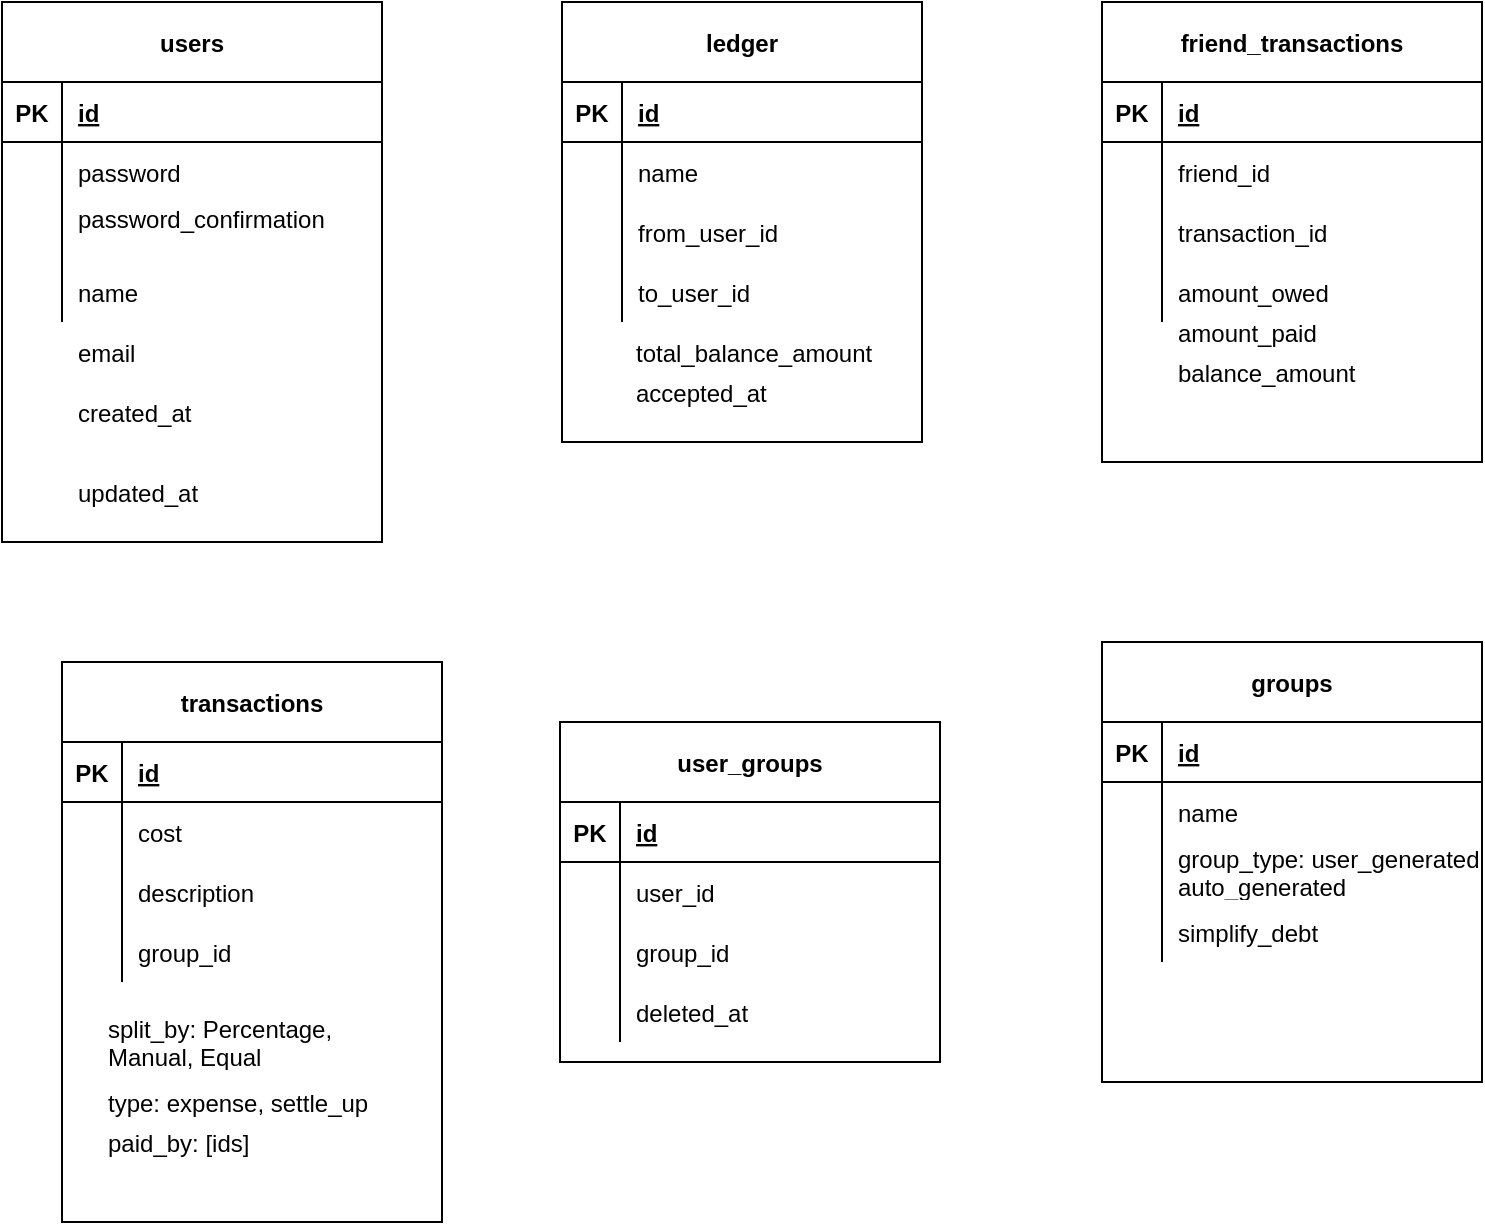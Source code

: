<mxfile version="20.2.5" type="device"><diagram id="3x1gWpdyFyQkWlp0RFX0" name="Page-1"><mxGraphModel dx="1298" dy="740" grid="1" gridSize="10" guides="1" tooltips="1" connect="1" arrows="1" fold="1" page="1" pageScale="1" pageWidth="827" pageHeight="1169" math="0" shadow="0"><root><mxCell id="0"/><mxCell id="1" parent="0"/><mxCell id="gZZr0Uii9NtiXwmVWT8J-31" value="users" style="shape=table;startSize=40;container=1;collapsible=1;childLayout=tableLayout;fixedRows=1;rowLines=0;fontStyle=1;align=center;resizeLast=1;" parent="1" vertex="1"><mxGeometry x="40" y="40" width="190" height="270" as="geometry"/></mxCell><mxCell id="gZZr0Uii9NtiXwmVWT8J-32" value="" style="shape=partialRectangle;collapsible=0;dropTarget=0;pointerEvents=0;fillColor=none;top=0;left=0;bottom=1;right=0;points=[[0,0.5],[1,0.5]];portConstraint=eastwest;" parent="gZZr0Uii9NtiXwmVWT8J-31" vertex="1"><mxGeometry y="40" width="190" height="30" as="geometry"/></mxCell><mxCell id="gZZr0Uii9NtiXwmVWT8J-33" value="PK" style="shape=partialRectangle;connectable=0;fillColor=none;top=0;left=0;bottom=0;right=0;fontStyle=1;overflow=hidden;" parent="gZZr0Uii9NtiXwmVWT8J-32" vertex="1"><mxGeometry width="30" height="30" as="geometry"/></mxCell><mxCell id="gZZr0Uii9NtiXwmVWT8J-34" value="id" style="shape=partialRectangle;connectable=0;fillColor=none;top=0;left=0;bottom=0;right=0;align=left;spacingLeft=6;fontStyle=5;overflow=hidden;" parent="gZZr0Uii9NtiXwmVWT8J-32" vertex="1"><mxGeometry x="30" width="160" height="30" as="geometry"/></mxCell><mxCell id="gZZr0Uii9NtiXwmVWT8J-35" value="" style="shape=partialRectangle;collapsible=0;dropTarget=0;pointerEvents=0;fillColor=none;top=0;left=0;bottom=0;right=0;points=[[0,0.5],[1,0.5]];portConstraint=eastwest;" parent="gZZr0Uii9NtiXwmVWT8J-31" vertex="1"><mxGeometry y="70" width="190" height="30" as="geometry"/></mxCell><mxCell id="gZZr0Uii9NtiXwmVWT8J-36" value="" style="shape=partialRectangle;connectable=0;fillColor=none;top=0;left=0;bottom=0;right=0;editable=1;overflow=hidden;" parent="gZZr0Uii9NtiXwmVWT8J-35" vertex="1"><mxGeometry width="30" height="30" as="geometry"/></mxCell><mxCell id="gZZr0Uii9NtiXwmVWT8J-37" value="password" style="shape=partialRectangle;connectable=0;fillColor=none;top=0;left=0;bottom=0;right=0;align=left;spacingLeft=6;overflow=hidden;" parent="gZZr0Uii9NtiXwmVWT8J-35" vertex="1"><mxGeometry x="30" width="160" height="30" as="geometry"/></mxCell><mxCell id="gZZr0Uii9NtiXwmVWT8J-38" value="" style="shape=partialRectangle;collapsible=0;dropTarget=0;pointerEvents=0;fillColor=none;top=0;left=0;bottom=0;right=0;points=[[0,0.5],[1,0.5]];portConstraint=eastwest;" parent="gZZr0Uii9NtiXwmVWT8J-31" vertex="1"><mxGeometry y="100" width="190" height="30" as="geometry"/></mxCell><mxCell id="gZZr0Uii9NtiXwmVWT8J-39" value="" style="shape=partialRectangle;connectable=0;fillColor=none;top=0;left=0;bottom=0;right=0;editable=1;overflow=hidden;" parent="gZZr0Uii9NtiXwmVWT8J-38" vertex="1"><mxGeometry width="30" height="30" as="geometry"/></mxCell><mxCell id="gZZr0Uii9NtiXwmVWT8J-40" value="password_confirmation&#10;" style="shape=partialRectangle;connectable=0;fillColor=none;top=0;left=0;bottom=0;right=0;align=left;spacingLeft=6;overflow=hidden;" parent="gZZr0Uii9NtiXwmVWT8J-38" vertex="1"><mxGeometry x="30" width="160" height="30" as="geometry"/></mxCell><mxCell id="gZZr0Uii9NtiXwmVWT8J-41" value="" style="shape=partialRectangle;collapsible=0;dropTarget=0;pointerEvents=0;fillColor=none;top=0;left=0;bottom=0;right=0;points=[[0,0.5],[1,0.5]];portConstraint=eastwest;" parent="gZZr0Uii9NtiXwmVWT8J-31" vertex="1"><mxGeometry y="130" width="190" height="30" as="geometry"/></mxCell><mxCell id="gZZr0Uii9NtiXwmVWT8J-42" value="" style="shape=partialRectangle;connectable=0;fillColor=none;top=0;left=0;bottom=0;right=0;editable=1;overflow=hidden;" parent="gZZr0Uii9NtiXwmVWT8J-41" vertex="1"><mxGeometry width="30" height="30" as="geometry"/></mxCell><mxCell id="gZZr0Uii9NtiXwmVWT8J-43" value="name" style="shape=partialRectangle;connectable=0;fillColor=none;top=0;left=0;bottom=0;right=0;align=left;spacingLeft=6;overflow=hidden;" parent="gZZr0Uii9NtiXwmVWT8J-41" vertex="1"><mxGeometry x="30" width="160" height="30" as="geometry"/></mxCell><mxCell id="gZZr0Uii9NtiXwmVWT8J-44" value="email" style="shape=partialRectangle;connectable=0;fillColor=none;top=0;left=0;bottom=0;right=0;align=left;spacingLeft=6;overflow=hidden;" parent="1" vertex="1"><mxGeometry x="70" y="200" width="160" height="30" as="geometry"/></mxCell><mxCell id="gZZr0Uii9NtiXwmVWT8J-45" value="created_at" style="shape=partialRectangle;connectable=0;fillColor=none;top=0;left=0;bottom=0;right=0;align=left;spacingLeft=6;overflow=hidden;" parent="1" vertex="1"><mxGeometry x="70" y="230" width="160" height="30" as="geometry"/></mxCell><mxCell id="gZZr0Uii9NtiXwmVWT8J-46" value="updated_at" style="shape=partialRectangle;connectable=0;fillColor=none;top=0;left=0;bottom=0;right=0;align=left;spacingLeft=6;overflow=hidden;" parent="1" vertex="1"><mxGeometry x="70" y="270" width="160" height="30" as="geometry"/></mxCell><mxCell id="gZZr0Uii9NtiXwmVWT8J-47" value="ledger" style="shape=table;startSize=40;container=1;collapsible=1;childLayout=tableLayout;fixedRows=1;rowLines=0;fontStyle=1;align=center;resizeLast=1;" parent="1" vertex="1"><mxGeometry x="320" y="40" width="180" height="220" as="geometry"/></mxCell><mxCell id="gZZr0Uii9NtiXwmVWT8J-48" value="" style="shape=partialRectangle;collapsible=0;dropTarget=0;pointerEvents=0;fillColor=none;top=0;left=0;bottom=1;right=0;points=[[0,0.5],[1,0.5]];portConstraint=eastwest;" parent="gZZr0Uii9NtiXwmVWT8J-47" vertex="1"><mxGeometry y="40" width="180" height="30" as="geometry"/></mxCell><mxCell id="gZZr0Uii9NtiXwmVWT8J-49" value="PK" style="shape=partialRectangle;connectable=0;fillColor=none;top=0;left=0;bottom=0;right=0;fontStyle=1;overflow=hidden;" parent="gZZr0Uii9NtiXwmVWT8J-48" vertex="1"><mxGeometry width="30" height="30" as="geometry"><mxRectangle width="30" height="30" as="alternateBounds"/></mxGeometry></mxCell><mxCell id="gZZr0Uii9NtiXwmVWT8J-50" value="id" style="shape=partialRectangle;connectable=0;fillColor=none;top=0;left=0;bottom=0;right=0;align=left;spacingLeft=6;fontStyle=5;overflow=hidden;" parent="gZZr0Uii9NtiXwmVWT8J-48" vertex="1"><mxGeometry x="30" width="150" height="30" as="geometry"><mxRectangle width="150" height="30" as="alternateBounds"/></mxGeometry></mxCell><mxCell id="gZZr0Uii9NtiXwmVWT8J-51" value="" style="shape=partialRectangle;collapsible=0;dropTarget=0;pointerEvents=0;fillColor=none;top=0;left=0;bottom=0;right=0;points=[[0,0.5],[1,0.5]];portConstraint=eastwest;" parent="gZZr0Uii9NtiXwmVWT8J-47" vertex="1"><mxGeometry y="70" width="180" height="30" as="geometry"/></mxCell><mxCell id="gZZr0Uii9NtiXwmVWT8J-52" value="" style="shape=partialRectangle;connectable=0;fillColor=none;top=0;left=0;bottom=0;right=0;editable=1;overflow=hidden;" parent="gZZr0Uii9NtiXwmVWT8J-51" vertex="1"><mxGeometry width="30" height="30" as="geometry"><mxRectangle width="30" height="30" as="alternateBounds"/></mxGeometry></mxCell><mxCell id="gZZr0Uii9NtiXwmVWT8J-53" value="name" style="shape=partialRectangle;connectable=0;fillColor=none;top=0;left=0;bottom=0;right=0;align=left;spacingLeft=6;overflow=hidden;" parent="gZZr0Uii9NtiXwmVWT8J-51" vertex="1"><mxGeometry x="30" width="150" height="30" as="geometry"><mxRectangle width="150" height="30" as="alternateBounds"/></mxGeometry></mxCell><mxCell id="gZZr0Uii9NtiXwmVWT8J-54" value="" style="shape=partialRectangle;collapsible=0;dropTarget=0;pointerEvents=0;fillColor=none;top=0;left=0;bottom=0;right=0;points=[[0,0.5],[1,0.5]];portConstraint=eastwest;" parent="gZZr0Uii9NtiXwmVWT8J-47" vertex="1"><mxGeometry y="100" width="180" height="30" as="geometry"/></mxCell><mxCell id="gZZr0Uii9NtiXwmVWT8J-55" value="" style="shape=partialRectangle;connectable=0;fillColor=none;top=0;left=0;bottom=0;right=0;editable=1;overflow=hidden;" parent="gZZr0Uii9NtiXwmVWT8J-54" vertex="1"><mxGeometry width="30" height="30" as="geometry"><mxRectangle width="30" height="30" as="alternateBounds"/></mxGeometry></mxCell><mxCell id="gZZr0Uii9NtiXwmVWT8J-56" value="from_user_id" style="shape=partialRectangle;connectable=0;fillColor=none;top=0;left=0;bottom=0;right=0;align=left;spacingLeft=6;overflow=hidden;" parent="gZZr0Uii9NtiXwmVWT8J-54" vertex="1"><mxGeometry x="30" width="150" height="30" as="geometry"><mxRectangle width="150" height="30" as="alternateBounds"/></mxGeometry></mxCell><mxCell id="gZZr0Uii9NtiXwmVWT8J-57" value="" style="shape=partialRectangle;collapsible=0;dropTarget=0;pointerEvents=0;fillColor=none;top=0;left=0;bottom=0;right=0;points=[[0,0.5],[1,0.5]];portConstraint=eastwest;" parent="gZZr0Uii9NtiXwmVWT8J-47" vertex="1"><mxGeometry y="130" width="180" height="30" as="geometry"/></mxCell><mxCell id="gZZr0Uii9NtiXwmVWT8J-58" value="" style="shape=partialRectangle;connectable=0;fillColor=none;top=0;left=0;bottom=0;right=0;editable=1;overflow=hidden;" parent="gZZr0Uii9NtiXwmVWT8J-57" vertex="1"><mxGeometry width="30" height="30" as="geometry"><mxRectangle width="30" height="30" as="alternateBounds"/></mxGeometry></mxCell><mxCell id="gZZr0Uii9NtiXwmVWT8J-59" value="to_user_id" style="shape=partialRectangle;connectable=0;fillColor=none;top=0;left=0;bottom=0;right=0;align=left;spacingLeft=6;overflow=hidden;" parent="gZZr0Uii9NtiXwmVWT8J-57" vertex="1"><mxGeometry x="30" width="150" height="30" as="geometry"><mxRectangle width="150" height="30" as="alternateBounds"/></mxGeometry></mxCell><mxCell id="gZZr0Uii9NtiXwmVWT8J-60" value="total_balance_amount" style="shape=partialRectangle;connectable=0;fillColor=none;top=0;left=0;bottom=0;right=0;align=left;spacingLeft=6;overflow=hidden;" parent="1" vertex="1"><mxGeometry x="349" y="200" width="160" height="30" as="geometry"/></mxCell><mxCell id="gZZr0Uii9NtiXwmVWT8J-61" value="transactions" style="shape=table;startSize=40;container=1;collapsible=1;childLayout=tableLayout;fixedRows=1;rowLines=0;fontStyle=1;align=center;resizeLast=1;" parent="1" vertex="1"><mxGeometry x="70" y="370" width="190" height="280" as="geometry"/></mxCell><mxCell id="gZZr0Uii9NtiXwmVWT8J-62" value="" style="shape=partialRectangle;collapsible=0;dropTarget=0;pointerEvents=0;fillColor=none;top=0;left=0;bottom=1;right=0;points=[[0,0.5],[1,0.5]];portConstraint=eastwest;" parent="gZZr0Uii9NtiXwmVWT8J-61" vertex="1"><mxGeometry y="40" width="190" height="30" as="geometry"/></mxCell><mxCell id="gZZr0Uii9NtiXwmVWT8J-63" value="PK" style="shape=partialRectangle;connectable=0;fillColor=none;top=0;left=0;bottom=0;right=0;fontStyle=1;overflow=hidden;" parent="gZZr0Uii9NtiXwmVWT8J-62" vertex="1"><mxGeometry width="30" height="30" as="geometry"/></mxCell><mxCell id="gZZr0Uii9NtiXwmVWT8J-64" value="id" style="shape=partialRectangle;connectable=0;fillColor=none;top=0;left=0;bottom=0;right=0;align=left;spacingLeft=6;fontStyle=5;overflow=hidden;" parent="gZZr0Uii9NtiXwmVWT8J-62" vertex="1"><mxGeometry x="30" width="160" height="30" as="geometry"/></mxCell><mxCell id="gZZr0Uii9NtiXwmVWT8J-65" value="" style="shape=partialRectangle;collapsible=0;dropTarget=0;pointerEvents=0;fillColor=none;top=0;left=0;bottom=0;right=0;points=[[0,0.5],[1,0.5]];portConstraint=eastwest;" parent="gZZr0Uii9NtiXwmVWT8J-61" vertex="1"><mxGeometry y="70" width="190" height="30" as="geometry"/></mxCell><mxCell id="gZZr0Uii9NtiXwmVWT8J-66" value="" style="shape=partialRectangle;connectable=0;fillColor=none;top=0;left=0;bottom=0;right=0;editable=1;overflow=hidden;" parent="gZZr0Uii9NtiXwmVWT8J-65" vertex="1"><mxGeometry width="30" height="30" as="geometry"/></mxCell><mxCell id="gZZr0Uii9NtiXwmVWT8J-67" value="cost" style="shape=partialRectangle;connectable=0;fillColor=none;top=0;left=0;bottom=0;right=0;align=left;spacingLeft=6;overflow=hidden;" parent="gZZr0Uii9NtiXwmVWT8J-65" vertex="1"><mxGeometry x="30" width="160" height="30" as="geometry"/></mxCell><mxCell id="gZZr0Uii9NtiXwmVWT8J-68" value="" style="shape=partialRectangle;collapsible=0;dropTarget=0;pointerEvents=0;fillColor=none;top=0;left=0;bottom=0;right=0;points=[[0,0.5],[1,0.5]];portConstraint=eastwest;" parent="gZZr0Uii9NtiXwmVWT8J-61" vertex="1"><mxGeometry y="100" width="190" height="30" as="geometry"/></mxCell><mxCell id="gZZr0Uii9NtiXwmVWT8J-69" value="" style="shape=partialRectangle;connectable=0;fillColor=none;top=0;left=0;bottom=0;right=0;editable=1;overflow=hidden;" parent="gZZr0Uii9NtiXwmVWT8J-68" vertex="1"><mxGeometry width="30" height="30" as="geometry"/></mxCell><mxCell id="gZZr0Uii9NtiXwmVWT8J-70" value="description" style="shape=partialRectangle;connectable=0;fillColor=none;top=0;left=0;bottom=0;right=0;align=left;spacingLeft=6;overflow=hidden;" parent="gZZr0Uii9NtiXwmVWT8J-68" vertex="1"><mxGeometry x="30" width="160" height="30" as="geometry"/></mxCell><mxCell id="gZZr0Uii9NtiXwmVWT8J-71" value="" style="shape=partialRectangle;collapsible=0;dropTarget=0;pointerEvents=0;fillColor=none;top=0;left=0;bottom=0;right=0;points=[[0,0.5],[1,0.5]];portConstraint=eastwest;" parent="gZZr0Uii9NtiXwmVWT8J-61" vertex="1"><mxGeometry y="130" width="190" height="30" as="geometry"/></mxCell><mxCell id="gZZr0Uii9NtiXwmVWT8J-72" value="" style="shape=partialRectangle;connectable=0;fillColor=none;top=0;left=0;bottom=0;right=0;editable=1;overflow=hidden;" parent="gZZr0Uii9NtiXwmVWT8J-71" vertex="1"><mxGeometry width="30" height="30" as="geometry"/></mxCell><mxCell id="gZZr0Uii9NtiXwmVWT8J-73" value="group_id" style="shape=partialRectangle;connectable=0;fillColor=none;top=0;left=0;bottom=0;right=0;align=left;spacingLeft=6;overflow=hidden;" parent="gZZr0Uii9NtiXwmVWT8J-71" vertex="1"><mxGeometry x="30" width="160" height="30" as="geometry"/></mxCell><mxCell id="gZZr0Uii9NtiXwmVWT8J-75" value="split_by: Percentage, &#10;Manual, Equal" style="shape=partialRectangle;connectable=0;fillColor=none;top=0;left=0;bottom=0;right=0;align=left;spacingLeft=6;overflow=hidden;" parent="1" vertex="1"><mxGeometry x="85" y="545" width="160" height="30" as="geometry"/></mxCell><mxCell id="gZZr0Uii9NtiXwmVWT8J-76" value="groups" style="shape=table;startSize=40;container=1;collapsible=1;childLayout=tableLayout;fixedRows=1;rowLines=0;fontStyle=1;align=center;resizeLast=1;" parent="1" vertex="1"><mxGeometry x="590" y="360" width="190" height="220" as="geometry"/></mxCell><mxCell id="gZZr0Uii9NtiXwmVWT8J-77" value="" style="shape=partialRectangle;collapsible=0;dropTarget=0;pointerEvents=0;fillColor=none;top=0;left=0;bottom=1;right=0;points=[[0,0.5],[1,0.5]];portConstraint=eastwest;" parent="gZZr0Uii9NtiXwmVWT8J-76" vertex="1"><mxGeometry y="40" width="190" height="30" as="geometry"/></mxCell><mxCell id="gZZr0Uii9NtiXwmVWT8J-78" value="PK" style="shape=partialRectangle;connectable=0;fillColor=none;top=0;left=0;bottom=0;right=0;fontStyle=1;overflow=hidden;" parent="gZZr0Uii9NtiXwmVWT8J-77" vertex="1"><mxGeometry width="30" height="30" as="geometry"/></mxCell><mxCell id="gZZr0Uii9NtiXwmVWT8J-79" value="id" style="shape=partialRectangle;connectable=0;fillColor=none;top=0;left=0;bottom=0;right=0;align=left;spacingLeft=6;fontStyle=5;overflow=hidden;" parent="gZZr0Uii9NtiXwmVWT8J-77" vertex="1"><mxGeometry x="30" width="160" height="30" as="geometry"/></mxCell><mxCell id="gZZr0Uii9NtiXwmVWT8J-80" value="" style="shape=partialRectangle;collapsible=0;dropTarget=0;pointerEvents=0;fillColor=none;top=0;left=0;bottom=0;right=0;points=[[0,0.5],[1,0.5]];portConstraint=eastwest;" parent="gZZr0Uii9NtiXwmVWT8J-76" vertex="1"><mxGeometry y="70" width="190" height="30" as="geometry"/></mxCell><mxCell id="gZZr0Uii9NtiXwmVWT8J-81" value="" style="shape=partialRectangle;connectable=0;fillColor=none;top=0;left=0;bottom=0;right=0;editable=1;overflow=hidden;" parent="gZZr0Uii9NtiXwmVWT8J-80" vertex="1"><mxGeometry width="30" height="30" as="geometry"/></mxCell><mxCell id="gZZr0Uii9NtiXwmVWT8J-82" value="name" style="shape=partialRectangle;connectable=0;fillColor=none;top=0;left=0;bottom=0;right=0;align=left;spacingLeft=6;overflow=hidden;" parent="gZZr0Uii9NtiXwmVWT8J-80" vertex="1"><mxGeometry x="30" width="160" height="30" as="geometry"/></mxCell><mxCell id="gZZr0Uii9NtiXwmVWT8J-83" value="" style="shape=partialRectangle;collapsible=0;dropTarget=0;pointerEvents=0;fillColor=none;top=0;left=0;bottom=0;right=0;points=[[0,0.5],[1,0.5]];portConstraint=eastwest;" parent="gZZr0Uii9NtiXwmVWT8J-76" vertex="1"><mxGeometry y="100" width="190" height="30" as="geometry"/></mxCell><mxCell id="gZZr0Uii9NtiXwmVWT8J-84" value="" style="shape=partialRectangle;connectable=0;fillColor=none;top=0;left=0;bottom=0;right=0;editable=1;overflow=hidden;" parent="gZZr0Uii9NtiXwmVWT8J-83" vertex="1"><mxGeometry width="30" height="30" as="geometry"/></mxCell><mxCell id="gZZr0Uii9NtiXwmVWT8J-85" value="group_type: user_generated,&#10;auto_generated" style="shape=partialRectangle;connectable=0;fillColor=none;top=0;left=0;bottom=0;right=0;align=left;spacingLeft=6;overflow=hidden;" parent="gZZr0Uii9NtiXwmVWT8J-83" vertex="1"><mxGeometry x="30" width="160" height="30" as="geometry"/></mxCell><mxCell id="gZZr0Uii9NtiXwmVWT8J-86" value="" style="shape=partialRectangle;collapsible=0;dropTarget=0;pointerEvents=0;fillColor=none;top=0;left=0;bottom=0;right=0;points=[[0,0.5],[1,0.5]];portConstraint=eastwest;" parent="gZZr0Uii9NtiXwmVWT8J-76" vertex="1"><mxGeometry y="130" width="190" height="30" as="geometry"/></mxCell><mxCell id="gZZr0Uii9NtiXwmVWT8J-87" value="" style="shape=partialRectangle;connectable=0;fillColor=none;top=0;left=0;bottom=0;right=0;editable=1;overflow=hidden;" parent="gZZr0Uii9NtiXwmVWT8J-86" vertex="1"><mxGeometry width="30" height="30" as="geometry"/></mxCell><mxCell id="gZZr0Uii9NtiXwmVWT8J-88" value="simplify_debt" style="shape=partialRectangle;connectable=0;fillColor=none;top=0;left=0;bottom=0;right=0;align=left;spacingLeft=6;overflow=hidden;" parent="gZZr0Uii9NtiXwmVWT8J-86" vertex="1"><mxGeometry x="30" width="160" height="30" as="geometry"/></mxCell><mxCell id="gZZr0Uii9NtiXwmVWT8J-89" value="type: expense, settle_up" style="shape=partialRectangle;connectable=0;fillColor=none;top=0;left=0;bottom=0;right=0;align=left;spacingLeft=6;overflow=hidden;" parent="1" vertex="1"><mxGeometry x="85" y="575" width="160" height="30" as="geometry"/></mxCell><mxCell id="gZZr0Uii9NtiXwmVWT8J-107" value="user_groups" style="shape=table;startSize=40;container=1;collapsible=1;childLayout=tableLayout;fixedRows=1;rowLines=0;fontStyle=1;align=center;resizeLast=1;" parent="1" vertex="1"><mxGeometry x="319" y="400" width="190" height="170" as="geometry"/></mxCell><mxCell id="gZZr0Uii9NtiXwmVWT8J-108" value="" style="shape=partialRectangle;collapsible=0;dropTarget=0;pointerEvents=0;fillColor=none;top=0;left=0;bottom=1;right=0;points=[[0,0.5],[1,0.5]];portConstraint=eastwest;" parent="gZZr0Uii9NtiXwmVWT8J-107" vertex="1"><mxGeometry y="40" width="190" height="30" as="geometry"/></mxCell><mxCell id="gZZr0Uii9NtiXwmVWT8J-109" value="PK" style="shape=partialRectangle;connectable=0;fillColor=none;top=0;left=0;bottom=0;right=0;fontStyle=1;overflow=hidden;" parent="gZZr0Uii9NtiXwmVWT8J-108" vertex="1"><mxGeometry width="30" height="30" as="geometry"/></mxCell><mxCell id="gZZr0Uii9NtiXwmVWT8J-110" value="id" style="shape=partialRectangle;connectable=0;fillColor=none;top=0;left=0;bottom=0;right=0;align=left;spacingLeft=6;fontStyle=5;overflow=hidden;" parent="gZZr0Uii9NtiXwmVWT8J-108" vertex="1"><mxGeometry x="30" width="160" height="30" as="geometry"/></mxCell><mxCell id="gZZr0Uii9NtiXwmVWT8J-111" value="" style="shape=partialRectangle;collapsible=0;dropTarget=0;pointerEvents=0;fillColor=none;top=0;left=0;bottom=0;right=0;points=[[0,0.5],[1,0.5]];portConstraint=eastwest;" parent="gZZr0Uii9NtiXwmVWT8J-107" vertex="1"><mxGeometry y="70" width="190" height="30" as="geometry"/></mxCell><mxCell id="gZZr0Uii9NtiXwmVWT8J-112" value="" style="shape=partialRectangle;connectable=0;fillColor=none;top=0;left=0;bottom=0;right=0;editable=1;overflow=hidden;" parent="gZZr0Uii9NtiXwmVWT8J-111" vertex="1"><mxGeometry width="30" height="30" as="geometry"/></mxCell><mxCell id="gZZr0Uii9NtiXwmVWT8J-113" value="user_id" style="shape=partialRectangle;connectable=0;fillColor=none;top=0;left=0;bottom=0;right=0;align=left;spacingLeft=6;overflow=hidden;" parent="gZZr0Uii9NtiXwmVWT8J-111" vertex="1"><mxGeometry x="30" width="160" height="30" as="geometry"/></mxCell><mxCell id="gZZr0Uii9NtiXwmVWT8J-114" value="" style="shape=partialRectangle;collapsible=0;dropTarget=0;pointerEvents=0;fillColor=none;top=0;left=0;bottom=0;right=0;points=[[0,0.5],[1,0.5]];portConstraint=eastwest;" parent="gZZr0Uii9NtiXwmVWT8J-107" vertex="1"><mxGeometry y="100" width="190" height="30" as="geometry"/></mxCell><mxCell id="gZZr0Uii9NtiXwmVWT8J-115" value="" style="shape=partialRectangle;connectable=0;fillColor=none;top=0;left=0;bottom=0;right=0;editable=1;overflow=hidden;" parent="gZZr0Uii9NtiXwmVWT8J-114" vertex="1"><mxGeometry width="30" height="30" as="geometry"/></mxCell><mxCell id="gZZr0Uii9NtiXwmVWT8J-116" value="group_id" style="shape=partialRectangle;connectable=0;fillColor=none;top=0;left=0;bottom=0;right=0;align=left;spacingLeft=6;overflow=hidden;" parent="gZZr0Uii9NtiXwmVWT8J-114" vertex="1"><mxGeometry x="30" width="160" height="30" as="geometry"/></mxCell><mxCell id="gZZr0Uii9NtiXwmVWT8J-117" value="" style="shape=partialRectangle;collapsible=0;dropTarget=0;pointerEvents=0;fillColor=none;top=0;left=0;bottom=0;right=0;points=[[0,0.5],[1,0.5]];portConstraint=eastwest;" parent="gZZr0Uii9NtiXwmVWT8J-107" vertex="1"><mxGeometry y="130" width="190" height="30" as="geometry"/></mxCell><mxCell id="gZZr0Uii9NtiXwmVWT8J-118" value="" style="shape=partialRectangle;connectable=0;fillColor=none;top=0;left=0;bottom=0;right=0;editable=1;overflow=hidden;" parent="gZZr0Uii9NtiXwmVWT8J-117" vertex="1"><mxGeometry width="30" height="30" as="geometry"/></mxCell><mxCell id="gZZr0Uii9NtiXwmVWT8J-119" value="" style="shape=partialRectangle;connectable=0;fillColor=none;top=0;left=0;bottom=0;right=0;align=left;spacingLeft=6;overflow=hidden;" parent="gZZr0Uii9NtiXwmVWT8J-117" vertex="1"><mxGeometry x="30" width="160" height="30" as="geometry"/></mxCell><mxCell id="gZZr0Uii9NtiXwmVWT8J-120" value="deleted_at" style="shape=partialRectangle;connectable=0;fillColor=none;top=0;left=0;bottom=0;right=0;align=left;spacingLeft=6;overflow=hidden;" parent="1" vertex="1"><mxGeometry x="349" y="530" width="160" height="30" as="geometry"/></mxCell><mxCell id="gZZr0Uii9NtiXwmVWT8J-121" value="friend_transactions" style="shape=table;startSize=40;container=1;collapsible=1;childLayout=tableLayout;fixedRows=1;rowLines=0;fontStyle=1;align=center;resizeLast=1;" parent="1" vertex="1"><mxGeometry x="590" y="40" width="190" height="230" as="geometry"/></mxCell><mxCell id="gZZr0Uii9NtiXwmVWT8J-122" value="" style="shape=partialRectangle;collapsible=0;dropTarget=0;pointerEvents=0;fillColor=none;top=0;left=0;bottom=1;right=0;points=[[0,0.5],[1,0.5]];portConstraint=eastwest;" parent="gZZr0Uii9NtiXwmVWT8J-121" vertex="1"><mxGeometry y="40" width="190" height="30" as="geometry"/></mxCell><mxCell id="gZZr0Uii9NtiXwmVWT8J-123" value="PK" style="shape=partialRectangle;connectable=0;fillColor=none;top=0;left=0;bottom=0;right=0;fontStyle=1;overflow=hidden;" parent="gZZr0Uii9NtiXwmVWT8J-122" vertex="1"><mxGeometry width="30" height="30" as="geometry"/></mxCell><mxCell id="gZZr0Uii9NtiXwmVWT8J-124" value="id" style="shape=partialRectangle;connectable=0;fillColor=none;top=0;left=0;bottom=0;right=0;align=left;spacingLeft=6;fontStyle=5;overflow=hidden;" parent="gZZr0Uii9NtiXwmVWT8J-122" vertex="1"><mxGeometry x="30" width="160" height="30" as="geometry"/></mxCell><mxCell id="gZZr0Uii9NtiXwmVWT8J-125" value="" style="shape=partialRectangle;collapsible=0;dropTarget=0;pointerEvents=0;fillColor=none;top=0;left=0;bottom=0;right=0;points=[[0,0.5],[1,0.5]];portConstraint=eastwest;" parent="gZZr0Uii9NtiXwmVWT8J-121" vertex="1"><mxGeometry y="70" width="190" height="30" as="geometry"/></mxCell><mxCell id="gZZr0Uii9NtiXwmVWT8J-126" value="" style="shape=partialRectangle;connectable=0;fillColor=none;top=0;left=0;bottom=0;right=0;editable=1;overflow=hidden;" parent="gZZr0Uii9NtiXwmVWT8J-125" vertex="1"><mxGeometry width="30" height="30" as="geometry"/></mxCell><mxCell id="gZZr0Uii9NtiXwmVWT8J-127" value="friend_id" style="shape=partialRectangle;connectable=0;fillColor=none;top=0;left=0;bottom=0;right=0;align=left;spacingLeft=6;overflow=hidden;" parent="gZZr0Uii9NtiXwmVWT8J-125" vertex="1"><mxGeometry x="30" width="160" height="30" as="geometry"/></mxCell><mxCell id="gZZr0Uii9NtiXwmVWT8J-128" value="" style="shape=partialRectangle;collapsible=0;dropTarget=0;pointerEvents=0;fillColor=none;top=0;left=0;bottom=0;right=0;points=[[0,0.5],[1,0.5]];portConstraint=eastwest;" parent="gZZr0Uii9NtiXwmVWT8J-121" vertex="1"><mxGeometry y="100" width="190" height="30" as="geometry"/></mxCell><mxCell id="gZZr0Uii9NtiXwmVWT8J-129" value="" style="shape=partialRectangle;connectable=0;fillColor=none;top=0;left=0;bottom=0;right=0;editable=1;overflow=hidden;" parent="gZZr0Uii9NtiXwmVWT8J-128" vertex="1"><mxGeometry width="30" height="30" as="geometry"/></mxCell><mxCell id="gZZr0Uii9NtiXwmVWT8J-130" value="transaction_id" style="shape=partialRectangle;connectable=0;fillColor=none;top=0;left=0;bottom=0;right=0;align=left;spacingLeft=6;overflow=hidden;" parent="gZZr0Uii9NtiXwmVWT8J-128" vertex="1"><mxGeometry x="30" width="160" height="30" as="geometry"/></mxCell><mxCell id="gZZr0Uii9NtiXwmVWT8J-131" value="" style="shape=partialRectangle;collapsible=0;dropTarget=0;pointerEvents=0;fillColor=none;top=0;left=0;bottom=0;right=0;points=[[0,0.5],[1,0.5]];portConstraint=eastwest;" parent="gZZr0Uii9NtiXwmVWT8J-121" vertex="1"><mxGeometry y="130" width="190" height="30" as="geometry"/></mxCell><mxCell id="gZZr0Uii9NtiXwmVWT8J-132" value="" style="shape=partialRectangle;connectable=0;fillColor=none;top=0;left=0;bottom=0;right=0;editable=1;overflow=hidden;" parent="gZZr0Uii9NtiXwmVWT8J-131" vertex="1"><mxGeometry width="30" height="30" as="geometry"/></mxCell><mxCell id="gZZr0Uii9NtiXwmVWT8J-133" value="amount_owed" style="shape=partialRectangle;connectable=0;fillColor=none;top=0;left=0;bottom=0;right=0;align=left;spacingLeft=6;overflow=hidden;" parent="gZZr0Uii9NtiXwmVWT8J-131" vertex="1"><mxGeometry x="30" width="160" height="30" as="geometry"/></mxCell><mxCell id="gZZr0Uii9NtiXwmVWT8J-134" value="amount_paid" style="shape=partialRectangle;connectable=0;fillColor=none;top=0;left=0;bottom=0;right=0;align=left;spacingLeft=6;overflow=hidden;" parent="1" vertex="1"><mxGeometry x="620" y="190" width="160" height="30" as="geometry"/></mxCell><mxCell id="gZZr0Uii9NtiXwmVWT8J-135" value="balance_amount" style="shape=partialRectangle;connectable=0;fillColor=none;top=0;left=0;bottom=0;right=0;align=left;spacingLeft=6;overflow=hidden;" parent="1" vertex="1"><mxGeometry x="620" y="210" width="160" height="30" as="geometry"/></mxCell><mxCell id="gZZr0Uii9NtiXwmVWT8J-137" value="accepted_at" style="shape=partialRectangle;connectable=0;fillColor=none;top=0;left=0;bottom=0;right=0;align=left;spacingLeft=6;overflow=hidden;" parent="1" vertex="1"><mxGeometry x="349" y="220" width="160" height="30" as="geometry"/></mxCell><mxCell id="gZZr0Uii9NtiXwmVWT8J-138" value="paid_by: [ids]" style="shape=partialRectangle;connectable=0;fillColor=none;top=0;left=0;bottom=0;right=0;align=left;spacingLeft=6;overflow=hidden;" parent="1" vertex="1"><mxGeometry x="85" y="595" width="160" height="30" as="geometry"/></mxCell></root></mxGraphModel></diagram></mxfile>